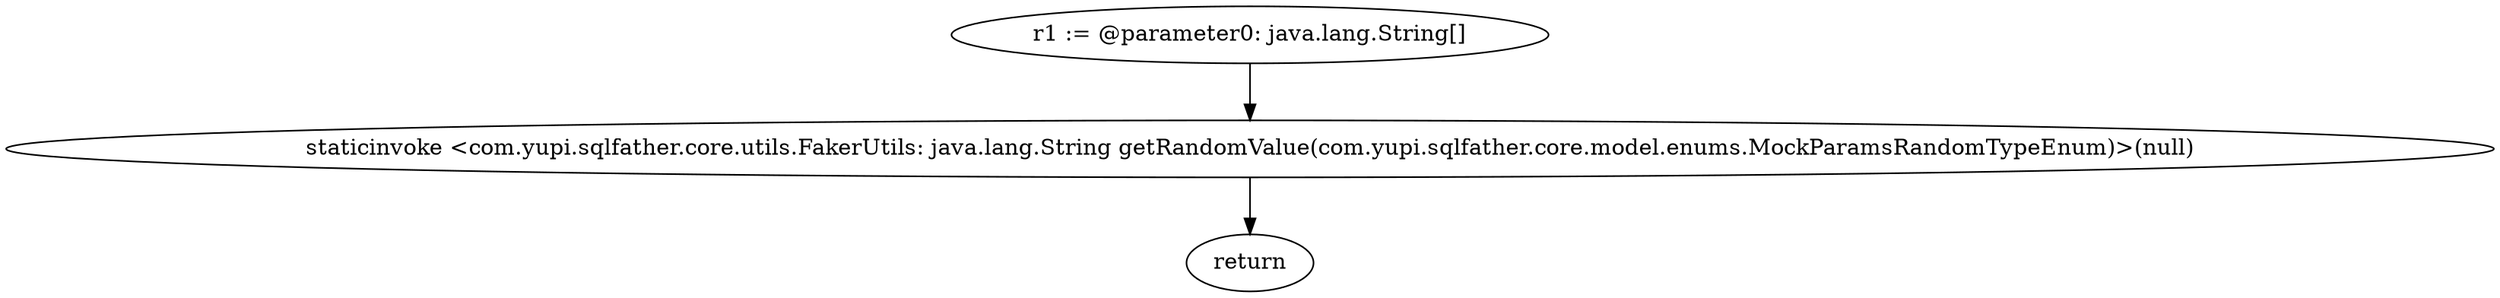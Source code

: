 digraph "unitGraph" {
    "r1 := @parameter0: java.lang.String[]"
    "staticinvoke <com.yupi.sqlfather.core.utils.FakerUtils: java.lang.String getRandomValue(com.yupi.sqlfather.core.model.enums.MockParamsRandomTypeEnum)>(null)"
    "return"
    "r1 := @parameter0: java.lang.String[]"->"staticinvoke <com.yupi.sqlfather.core.utils.FakerUtils: java.lang.String getRandomValue(com.yupi.sqlfather.core.model.enums.MockParamsRandomTypeEnum)>(null)";
    "staticinvoke <com.yupi.sqlfather.core.utils.FakerUtils: java.lang.String getRandomValue(com.yupi.sqlfather.core.model.enums.MockParamsRandomTypeEnum)>(null)"->"return";
}
